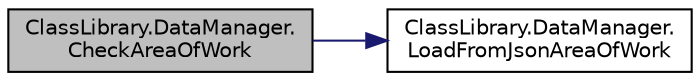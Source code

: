 digraph "ClassLibrary.DataManager.CheckAreaOfWork"
{
 // INTERACTIVE_SVG=YES
 // LATEX_PDF_SIZE
  edge [fontname="Helvetica",fontsize="10",labelfontname="Helvetica",labelfontsize="10"];
  node [fontname="Helvetica",fontsize="10",shape=record];
  rankdir="LR";
  Node1 [label="ClassLibrary.DataManager.\lCheckAreaOfWork",height=0.2,width=0.4,color="black", fillcolor="grey75", style="filled", fontcolor="black",tooltip="Metodo que corrobora si el numero ingresado por el usuario para agregar el rubro en su listado,..."];
  Node1 -> Node2 [color="midnightblue",fontsize="10",style="solid",fontname="Helvetica"];
  Node2 [label="ClassLibrary.DataManager.\lLoadFromJsonAreaOfWork",height=0.2,width=0.4,color="black", fillcolor="white", style="filled",URL="$classClassLibrary_1_1DataManager.html#a1f2adcb6b449b969d900dce6782fcbf4",tooltip=" "];
}

